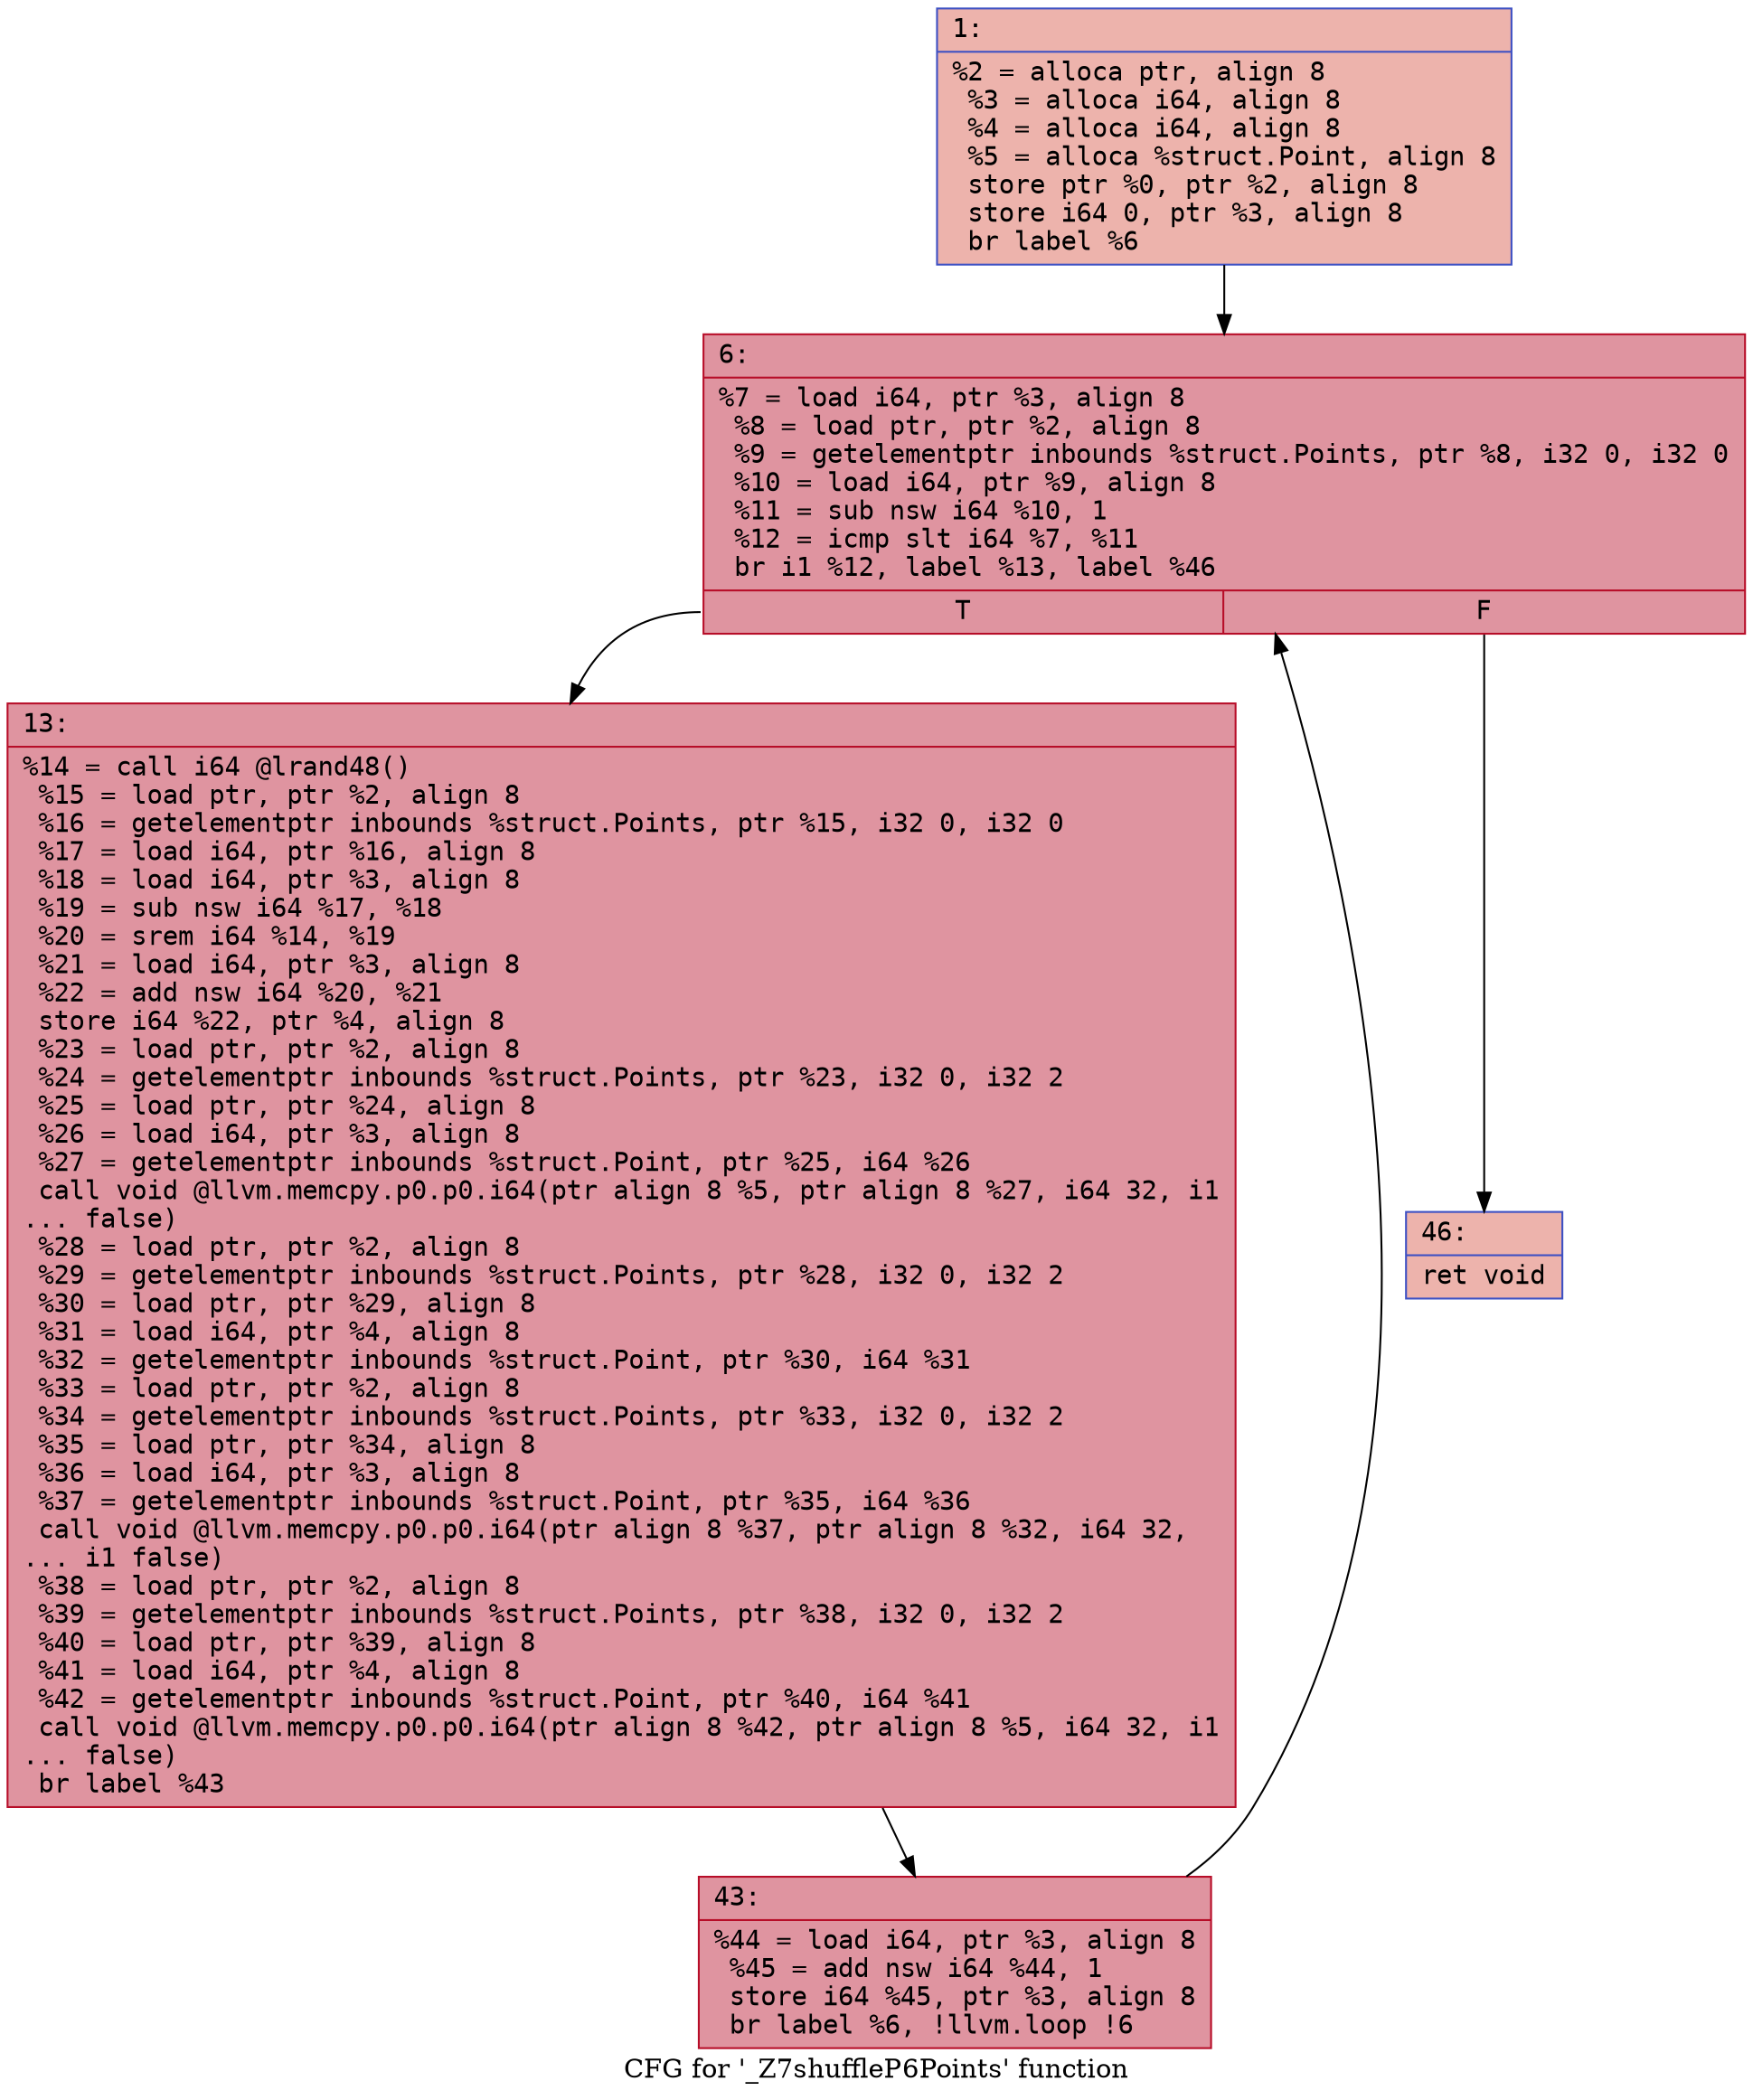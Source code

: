 digraph "CFG for '_Z7shuffleP6Points' function" {
	label="CFG for '_Z7shuffleP6Points' function";

	Node0x600000902c60 [shape=record,color="#3d50c3ff", style=filled, fillcolor="#d6524470" fontname="Courier",label="{1:\l|  %2 = alloca ptr, align 8\l  %3 = alloca i64, align 8\l  %4 = alloca i64, align 8\l  %5 = alloca %struct.Point, align 8\l  store ptr %0, ptr %2, align 8\l  store i64 0, ptr %3, align 8\l  br label %6\l}"];
	Node0x600000902c60 -> Node0x600000902cb0[tooltip="1 -> 6\nProbability 100.00%" ];
	Node0x600000902cb0 [shape=record,color="#b70d28ff", style=filled, fillcolor="#b70d2870" fontname="Courier",label="{6:\l|  %7 = load i64, ptr %3, align 8\l  %8 = load ptr, ptr %2, align 8\l  %9 = getelementptr inbounds %struct.Points, ptr %8, i32 0, i32 0\l  %10 = load i64, ptr %9, align 8\l  %11 = sub nsw i64 %10, 1\l  %12 = icmp slt i64 %7, %11\l  br i1 %12, label %13, label %46\l|{<s0>T|<s1>F}}"];
	Node0x600000902cb0:s0 -> Node0x600000902d00[tooltip="6 -> 13\nProbability 96.88%" ];
	Node0x600000902cb0:s1 -> Node0x600000902da0[tooltip="6 -> 46\nProbability 3.12%" ];
	Node0x600000902d00 [shape=record,color="#b70d28ff", style=filled, fillcolor="#b70d2870" fontname="Courier",label="{13:\l|  %14 = call i64 @lrand48()\l  %15 = load ptr, ptr %2, align 8\l  %16 = getelementptr inbounds %struct.Points, ptr %15, i32 0, i32 0\l  %17 = load i64, ptr %16, align 8\l  %18 = load i64, ptr %3, align 8\l  %19 = sub nsw i64 %17, %18\l  %20 = srem i64 %14, %19\l  %21 = load i64, ptr %3, align 8\l  %22 = add nsw i64 %20, %21\l  store i64 %22, ptr %4, align 8\l  %23 = load ptr, ptr %2, align 8\l  %24 = getelementptr inbounds %struct.Points, ptr %23, i32 0, i32 2\l  %25 = load ptr, ptr %24, align 8\l  %26 = load i64, ptr %3, align 8\l  %27 = getelementptr inbounds %struct.Point, ptr %25, i64 %26\l  call void @llvm.memcpy.p0.p0.i64(ptr align 8 %5, ptr align 8 %27, i64 32, i1\l... false)\l  %28 = load ptr, ptr %2, align 8\l  %29 = getelementptr inbounds %struct.Points, ptr %28, i32 0, i32 2\l  %30 = load ptr, ptr %29, align 8\l  %31 = load i64, ptr %4, align 8\l  %32 = getelementptr inbounds %struct.Point, ptr %30, i64 %31\l  %33 = load ptr, ptr %2, align 8\l  %34 = getelementptr inbounds %struct.Points, ptr %33, i32 0, i32 2\l  %35 = load ptr, ptr %34, align 8\l  %36 = load i64, ptr %3, align 8\l  %37 = getelementptr inbounds %struct.Point, ptr %35, i64 %36\l  call void @llvm.memcpy.p0.p0.i64(ptr align 8 %37, ptr align 8 %32, i64 32,\l... i1 false)\l  %38 = load ptr, ptr %2, align 8\l  %39 = getelementptr inbounds %struct.Points, ptr %38, i32 0, i32 2\l  %40 = load ptr, ptr %39, align 8\l  %41 = load i64, ptr %4, align 8\l  %42 = getelementptr inbounds %struct.Point, ptr %40, i64 %41\l  call void @llvm.memcpy.p0.p0.i64(ptr align 8 %42, ptr align 8 %5, i64 32, i1\l... false)\l  br label %43\l}"];
	Node0x600000902d00 -> Node0x600000902d50[tooltip="13 -> 43\nProbability 100.00%" ];
	Node0x600000902d50 [shape=record,color="#b70d28ff", style=filled, fillcolor="#b70d2870" fontname="Courier",label="{43:\l|  %44 = load i64, ptr %3, align 8\l  %45 = add nsw i64 %44, 1\l  store i64 %45, ptr %3, align 8\l  br label %6, !llvm.loop !6\l}"];
	Node0x600000902d50 -> Node0x600000902cb0[tooltip="43 -> 6\nProbability 100.00%" ];
	Node0x600000902da0 [shape=record,color="#3d50c3ff", style=filled, fillcolor="#d6524470" fontname="Courier",label="{46:\l|  ret void\l}"];
}
